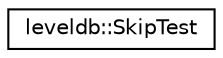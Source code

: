 digraph "Graphical Class Hierarchy"
{
  edge [fontname="Helvetica",fontsize="10",labelfontname="Helvetica",labelfontsize="10"];
  node [fontname="Helvetica",fontsize="10",shape=record];
  rankdir="LR";
  Node1 [label="leveldb::SkipTest",height=0.2,width=0.4,color="black", fillcolor="white", style="filled",URL="$classleveldb_1_1_skip_test.html"];
}
